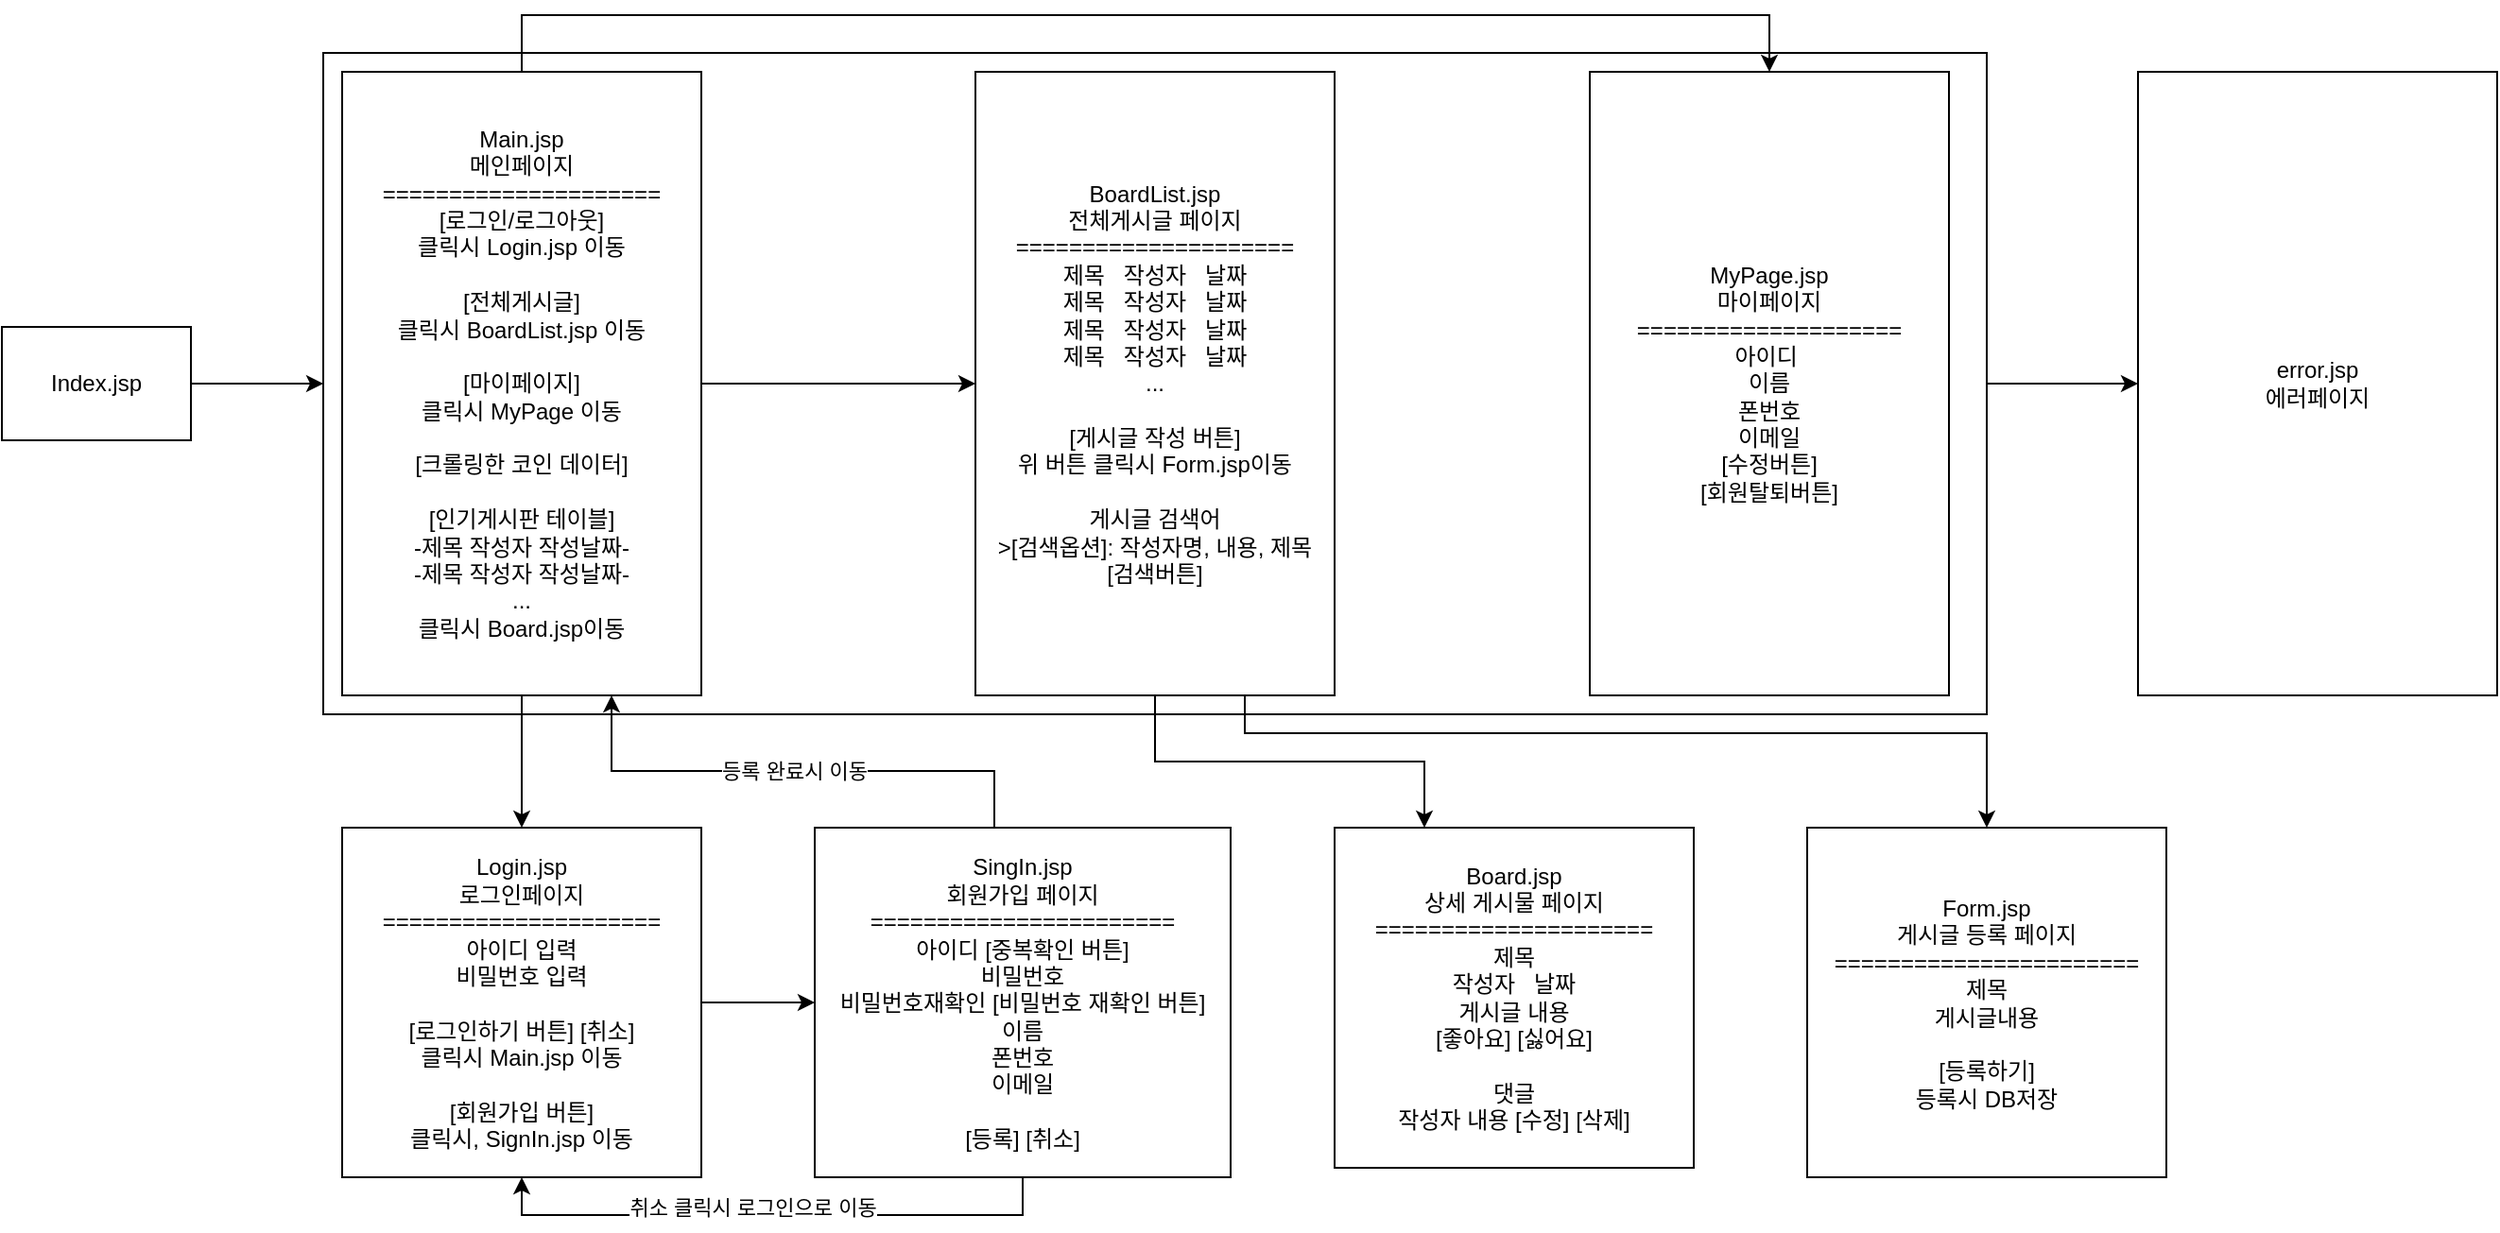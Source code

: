 <mxfile version="15.8.7" type="device"><diagram id="QMmnZJQ_gb6o11AlMwAa" name="페이지-1"><mxGraphModel dx="1146" dy="623" grid="1" gridSize="10" guides="1" tooltips="1" connect="1" arrows="1" fold="1" page="1" pageScale="1" pageWidth="827" pageHeight="1169" math="0" shadow="0"><root><mxCell id="0"/><mxCell id="1" parent="0"/><mxCell id="kLKlYPIJFVCxRrv3pwAv-1" value="" style="rounded=0;whiteSpace=wrap;html=1;" parent="1" vertex="1"><mxGeometry x="210" y="200" width="880" height="350" as="geometry"/></mxCell><mxCell id="kLKlYPIJFVCxRrv3pwAv-2" style="edgeStyle=orthogonalEdgeStyle;rounded=0;orthogonalLoop=1;jettySize=auto;html=1;" parent="1" source="kLKlYPIJFVCxRrv3pwAv-1" edge="1"><mxGeometry relative="1" as="geometry"><mxPoint x="1170" y="375" as="targetPoint"/></mxGeometry></mxCell><mxCell id="kLKlYPIJFVCxRrv3pwAv-3" style="edgeStyle=orthogonalEdgeStyle;rounded=0;orthogonalLoop=1;jettySize=auto;html=1;entryX=0.25;entryY=0;entryDx=0;entryDy=0;" parent="1" target="kLKlYPIJFVCxRrv3pwAv-21" edge="1"><mxGeometry relative="1" as="geometry"><mxPoint x="650" y="540" as="sourcePoint"/><Array as="points"><mxPoint x="650" y="575"/><mxPoint x="792" y="575"/></Array></mxGeometry></mxCell><mxCell id="kLKlYPIJFVCxRrv3pwAv-4" style="edgeStyle=orthogonalEdgeStyle;rounded=0;orthogonalLoop=1;jettySize=auto;html=1;entryX=0;entryY=0.5;entryDx=0;entryDy=0;" parent="1" source="kLKlYPIJFVCxRrv3pwAv-5" target="kLKlYPIJFVCxRrv3pwAv-1" edge="1"><mxGeometry relative="1" as="geometry"/></mxCell><mxCell id="kLKlYPIJFVCxRrv3pwAv-5" value="Index.jsp" style="rounded=0;whiteSpace=wrap;html=1;" parent="1" vertex="1"><mxGeometry x="40" y="345" width="100" height="60" as="geometry"/></mxCell><mxCell id="kLKlYPIJFVCxRrv3pwAv-6" style="edgeStyle=orthogonalEdgeStyle;rounded=0;orthogonalLoop=1;jettySize=auto;html=1;" parent="1" source="kLKlYPIJFVCxRrv3pwAv-9" target="kLKlYPIJFVCxRrv3pwAv-15" edge="1"><mxGeometry relative="1" as="geometry"/></mxCell><mxCell id="kLKlYPIJFVCxRrv3pwAv-7" style="edgeStyle=orthogonalEdgeStyle;rounded=0;orthogonalLoop=1;jettySize=auto;html=1;exitX=0.5;exitY=0;exitDx=0;exitDy=0;entryX=0.5;entryY=0;entryDx=0;entryDy=0;" parent="1" source="kLKlYPIJFVCxRrv3pwAv-9" target="kLKlYPIJFVCxRrv3pwAv-13" edge="1"><mxGeometry relative="1" as="geometry"><mxPoint x="990" y="150" as="targetPoint"/><Array as="points"><mxPoint x="315" y="180"/><mxPoint x="975" y="180"/></Array></mxGeometry></mxCell><mxCell id="kLKlYPIJFVCxRrv3pwAv-8" style="edgeStyle=orthogonalEdgeStyle;rounded=0;orthogonalLoop=1;jettySize=auto;html=1;entryX=0;entryY=0.5;entryDx=0;entryDy=0;" parent="1" source="kLKlYPIJFVCxRrv3pwAv-9" target="kLKlYPIJFVCxRrv3pwAv-12" edge="1"><mxGeometry relative="1" as="geometry"/></mxCell><mxCell id="kLKlYPIJFVCxRrv3pwAv-9" value="Main.jsp&lt;br&gt;메인페이지&lt;br&gt;=====================&lt;br&gt;[로그인/로그아웃]&lt;br&gt;클릭시 Login.jsp 이동&lt;br&gt;&lt;br&gt;[전체게시글]&lt;br&gt;클릭시 BoardList.jsp 이동&lt;br&gt;&lt;br&gt;[마이페이지]&lt;br&gt;클릭시 MyPage 이동&lt;br&gt;&lt;br&gt;[크롤링한 코인 데이터]&lt;br&gt;&lt;br&gt;[인기게시판 테이블]&lt;br&gt;-제목 작성자 작성날짜-&lt;br&gt;-제목 작성자 작성날짜-&lt;br&gt;...&lt;br&gt;클릭시 Board.jsp이동" style="rounded=0;whiteSpace=wrap;html=1;" parent="1" vertex="1"><mxGeometry x="220" y="210" width="190" height="330" as="geometry"/></mxCell><mxCell id="kLKlYPIJFVCxRrv3pwAv-10" style="edgeStyle=orthogonalEdgeStyle;rounded=0;orthogonalLoop=1;jettySize=auto;html=1;exitX=0.5;exitY=1;exitDx=0;exitDy=0;" parent="1" source="kLKlYPIJFVCxRrv3pwAv-1" target="kLKlYPIJFVCxRrv3pwAv-1" edge="1"><mxGeometry relative="1" as="geometry"/></mxCell><mxCell id="kLKlYPIJFVCxRrv3pwAv-11" style="edgeStyle=orthogonalEdgeStyle;rounded=0;orthogonalLoop=1;jettySize=auto;html=1;exitX=0.75;exitY=1;exitDx=0;exitDy=0;" parent="1" source="kLKlYPIJFVCxRrv3pwAv-12" target="kLKlYPIJFVCxRrv3pwAv-22" edge="1"><mxGeometry relative="1" as="geometry"><Array as="points"><mxPoint x="698" y="560"/><mxPoint x="1090" y="560"/></Array></mxGeometry></mxCell><mxCell id="kLKlYPIJFVCxRrv3pwAv-12" value="BoardList.jsp&lt;br&gt;전체게시글 페이지&lt;br&gt;=====================&lt;br&gt;제목&amp;nbsp; &amp;nbsp;작성자&amp;nbsp; &amp;nbsp;날짜&lt;br&gt;제목&amp;nbsp; &amp;nbsp;작성자&amp;nbsp; &amp;nbsp;날짜&lt;br&gt;제목&amp;nbsp; &amp;nbsp;작성자&amp;nbsp; &amp;nbsp;날짜&lt;br&gt;제목&amp;nbsp; &amp;nbsp;작성자&amp;nbsp; &amp;nbsp;날짜&lt;br&gt;...&lt;br&gt;&lt;br&gt;[게시글 작성 버튼]&lt;br&gt;위 버튼 클릭시 Form.jsp이동&lt;br&gt;&lt;br&gt;게시글 검색어&lt;br&gt;&amp;gt;[검색옵션]: 작성자명, 내용, 제목&lt;br&gt;[검색버튼]" style="rounded=0;whiteSpace=wrap;html=1;" parent="1" vertex="1"><mxGeometry x="555" y="210" width="190" height="330" as="geometry"/></mxCell><mxCell id="kLKlYPIJFVCxRrv3pwAv-13" value="MyPage.jsp&lt;br&gt;마이페이지&lt;br&gt;====================&lt;br&gt;아이디&amp;nbsp;&lt;br&gt;이름&lt;br&gt;폰번호&lt;br&gt;이메일&lt;br&gt;[수정버튼]&lt;br&gt;[회원탈퇴버튼]" style="rounded=0;whiteSpace=wrap;html=1;" parent="1" vertex="1"><mxGeometry x="880" y="210" width="190" height="330" as="geometry"/></mxCell><mxCell id="kLKlYPIJFVCxRrv3pwAv-14" style="edgeStyle=orthogonalEdgeStyle;rounded=0;orthogonalLoop=1;jettySize=auto;html=1;entryX=0;entryY=0.5;entryDx=0;entryDy=0;" parent="1" source="kLKlYPIJFVCxRrv3pwAv-15" target="kLKlYPIJFVCxRrv3pwAv-19" edge="1"><mxGeometry relative="1" as="geometry"/></mxCell><mxCell id="kLKlYPIJFVCxRrv3pwAv-15" value="Login.jsp&lt;br&gt;로그인페이지&lt;br&gt;=====================&lt;br&gt;아이디 입력&lt;br&gt;비밀번호 입력&lt;br&gt;&lt;br&gt;[로그인하기 버튼] [취소]&lt;br&gt;클릭시 Main.jsp 이동&lt;br&gt;&lt;br&gt;[회원가입 버튼]&lt;br&gt;클릭시, SignIn.jsp 이동" style="rounded=0;whiteSpace=wrap;html=1;" parent="1" vertex="1"><mxGeometry x="220" y="610" width="190" height="185" as="geometry"/></mxCell><mxCell id="kLKlYPIJFVCxRrv3pwAv-16" style="edgeStyle=orthogonalEdgeStyle;rounded=0;orthogonalLoop=1;jettySize=auto;html=1;entryX=0.5;entryY=1;entryDx=0;entryDy=0;exitX=0.5;exitY=1;exitDx=0;exitDy=0;" parent="1" source="kLKlYPIJFVCxRrv3pwAv-19" target="kLKlYPIJFVCxRrv3pwAv-15" edge="1"><mxGeometry relative="1" as="geometry"/></mxCell><mxCell id="kLKlYPIJFVCxRrv3pwAv-17" value="취소 클릭시 로그인으로 이동" style="edgeLabel;html=1;align=center;verticalAlign=middle;resizable=0;points=[];" parent="kLKlYPIJFVCxRrv3pwAv-16" vertex="1" connectable="0"><mxGeometry x="0.124" y="-4" relative="1" as="geometry"><mxPoint x="8" as="offset"/></mxGeometry></mxCell><mxCell id="kLKlYPIJFVCxRrv3pwAv-18" value="등록 완료시 이동" style="edgeStyle=orthogonalEdgeStyle;rounded=0;orthogonalLoop=1;jettySize=auto;html=1;entryX=0.75;entryY=1;entryDx=0;entryDy=0;" parent="1" source="kLKlYPIJFVCxRrv3pwAv-19" target="kLKlYPIJFVCxRrv3pwAv-9" edge="1"><mxGeometry relative="1" as="geometry"><Array as="points"><mxPoint x="565" y="580"/><mxPoint x="363" y="580"/></Array></mxGeometry></mxCell><mxCell id="kLKlYPIJFVCxRrv3pwAv-19" value="SingIn.jsp&lt;br&gt;회원가입 페이지&lt;br&gt;=======================&lt;br&gt;아이디 [중복확인 버튼]&lt;br&gt;비밀번호&lt;br&gt;비밀번호재확인 [비밀번호 재확인 버튼]&lt;br&gt;이름&lt;br&gt;폰번호&lt;br&gt;이메일&lt;br&gt;&lt;br&gt;[등록] [취소]" style="rounded=0;whiteSpace=wrap;html=1;" parent="1" vertex="1"><mxGeometry x="470" y="610" width="220" height="185" as="geometry"/></mxCell><mxCell id="kLKlYPIJFVCxRrv3pwAv-20" value="error.jsp&lt;br&gt;에러페이지" style="rounded=0;whiteSpace=wrap;html=1;" parent="1" vertex="1"><mxGeometry x="1170" y="210" width="190" height="330" as="geometry"/></mxCell><mxCell id="kLKlYPIJFVCxRrv3pwAv-21" value="Board.jsp&lt;br&gt;상세 게시물 페이지&lt;br&gt;=====================&lt;br&gt;제목&lt;br&gt;작성자&amp;nbsp; &amp;nbsp;날짜&lt;br&gt;게시글 내용&lt;br&gt;[좋아요] [싫어요]&lt;br&gt;&lt;br&gt;댓글&lt;br&gt;작성자 내용 [수정] [삭제]" style="rounded=0;whiteSpace=wrap;html=1;" parent="1" vertex="1"><mxGeometry x="745" y="610" width="190" height="180" as="geometry"/></mxCell><mxCell id="kLKlYPIJFVCxRrv3pwAv-22" value="Form.jsp&lt;br&gt;게시글 등록 페이지&lt;br&gt;=======================&lt;br&gt;제목&lt;br&gt;게시글내용&lt;br&gt;&lt;br&gt;[등록하기]&lt;br&gt;등록시 DB저장" style="rounded=0;whiteSpace=wrap;html=1;" parent="1" vertex="1"><mxGeometry x="995" y="610" width="190" height="185" as="geometry"/></mxCell></root></mxGraphModel></diagram></mxfile>